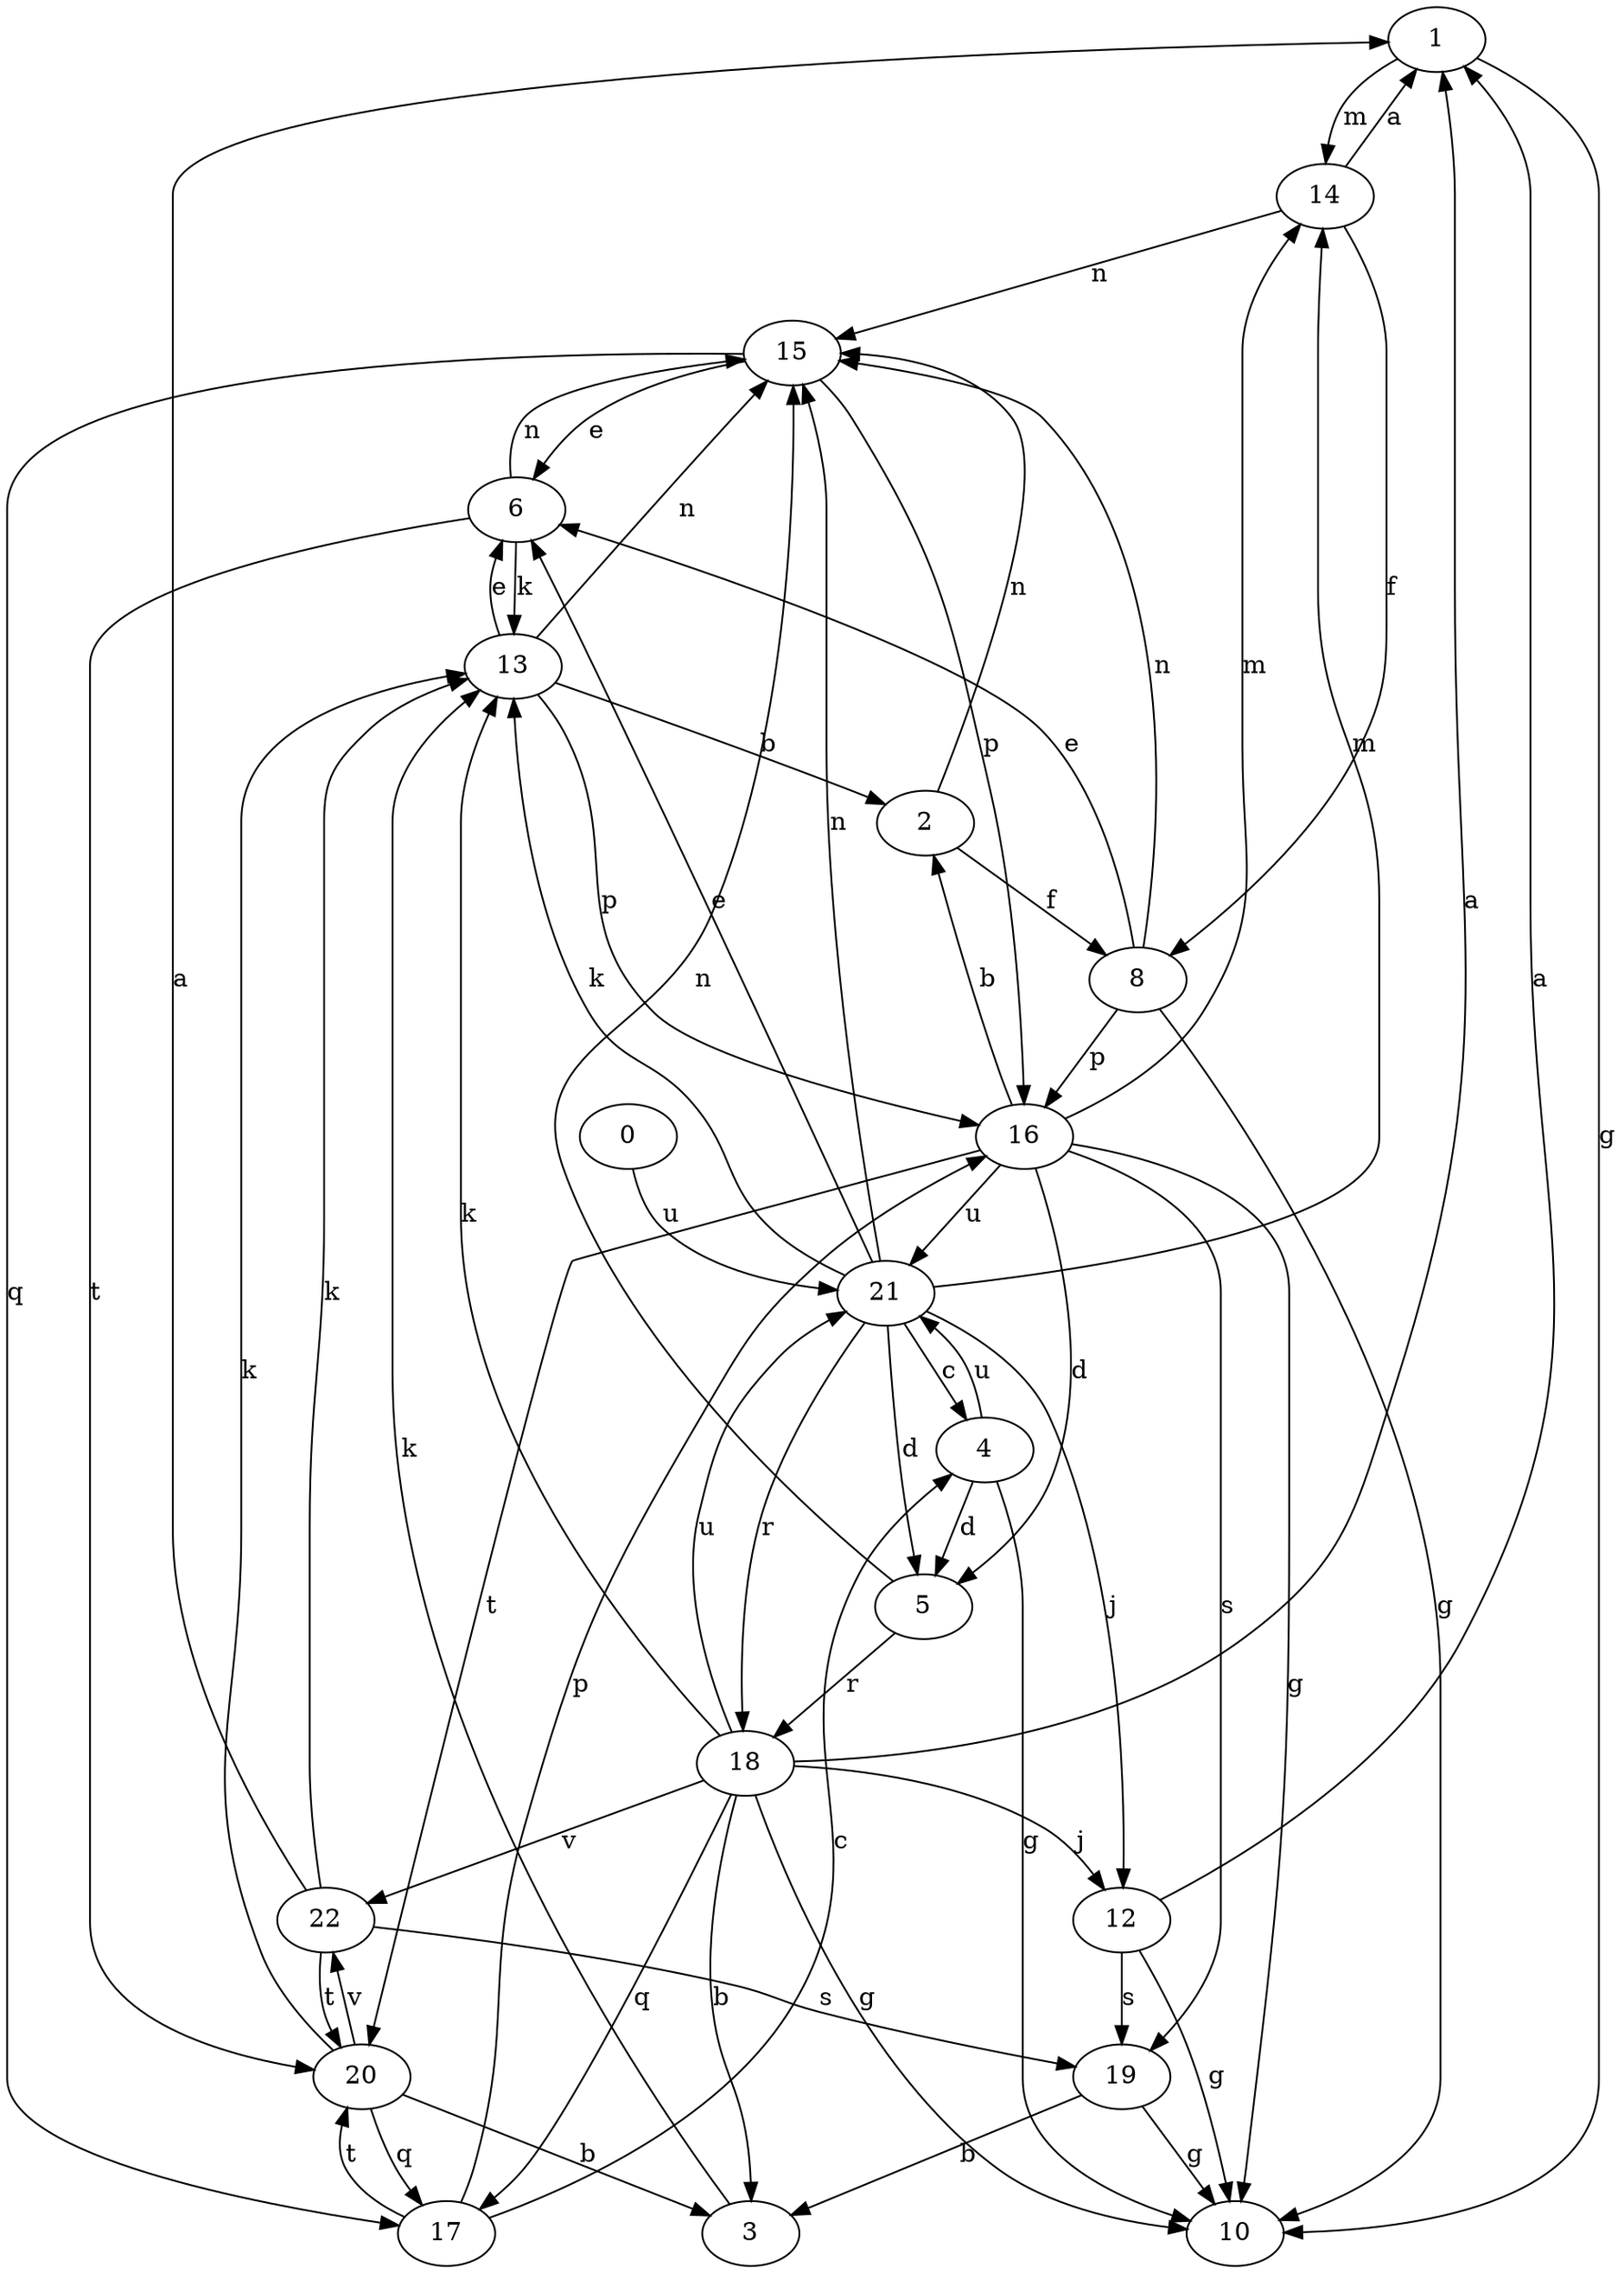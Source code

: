 strict digraph  {
1;
2;
3;
4;
5;
6;
0;
8;
10;
12;
13;
14;
15;
16;
17;
18;
19;
20;
21;
22;
1 -> 10  [label=g];
1 -> 14  [label=m];
2 -> 8  [label=f];
2 -> 15  [label=n];
3 -> 13  [label=k];
4 -> 5  [label=d];
4 -> 10  [label=g];
4 -> 21  [label=u];
5 -> 15  [label=n];
5 -> 18  [label=r];
6 -> 13  [label=k];
6 -> 15  [label=n];
6 -> 20  [label=t];
0 -> 21  [label=u];
8 -> 6  [label=e];
8 -> 10  [label=g];
8 -> 15  [label=n];
8 -> 16  [label=p];
12 -> 1  [label=a];
12 -> 10  [label=g];
12 -> 19  [label=s];
13 -> 2  [label=b];
13 -> 6  [label=e];
13 -> 15  [label=n];
13 -> 16  [label=p];
14 -> 1  [label=a];
14 -> 8  [label=f];
14 -> 15  [label=n];
15 -> 6  [label=e];
15 -> 16  [label=p];
15 -> 17  [label=q];
16 -> 2  [label=b];
16 -> 5  [label=d];
16 -> 10  [label=g];
16 -> 14  [label=m];
16 -> 19  [label=s];
16 -> 20  [label=t];
16 -> 21  [label=u];
17 -> 4  [label=c];
17 -> 16  [label=p];
17 -> 20  [label=t];
18 -> 1  [label=a];
18 -> 3  [label=b];
18 -> 10  [label=g];
18 -> 12  [label=j];
18 -> 13  [label=k];
18 -> 17  [label=q];
18 -> 21  [label=u];
18 -> 22  [label=v];
19 -> 3  [label=b];
19 -> 10  [label=g];
20 -> 3  [label=b];
20 -> 13  [label=k];
20 -> 17  [label=q];
20 -> 22  [label=v];
21 -> 4  [label=c];
21 -> 5  [label=d];
21 -> 6  [label=e];
21 -> 12  [label=j];
21 -> 13  [label=k];
21 -> 14  [label=m];
21 -> 15  [label=n];
21 -> 18  [label=r];
22 -> 1  [label=a];
22 -> 13  [label=k];
22 -> 19  [label=s];
22 -> 20  [label=t];
}
